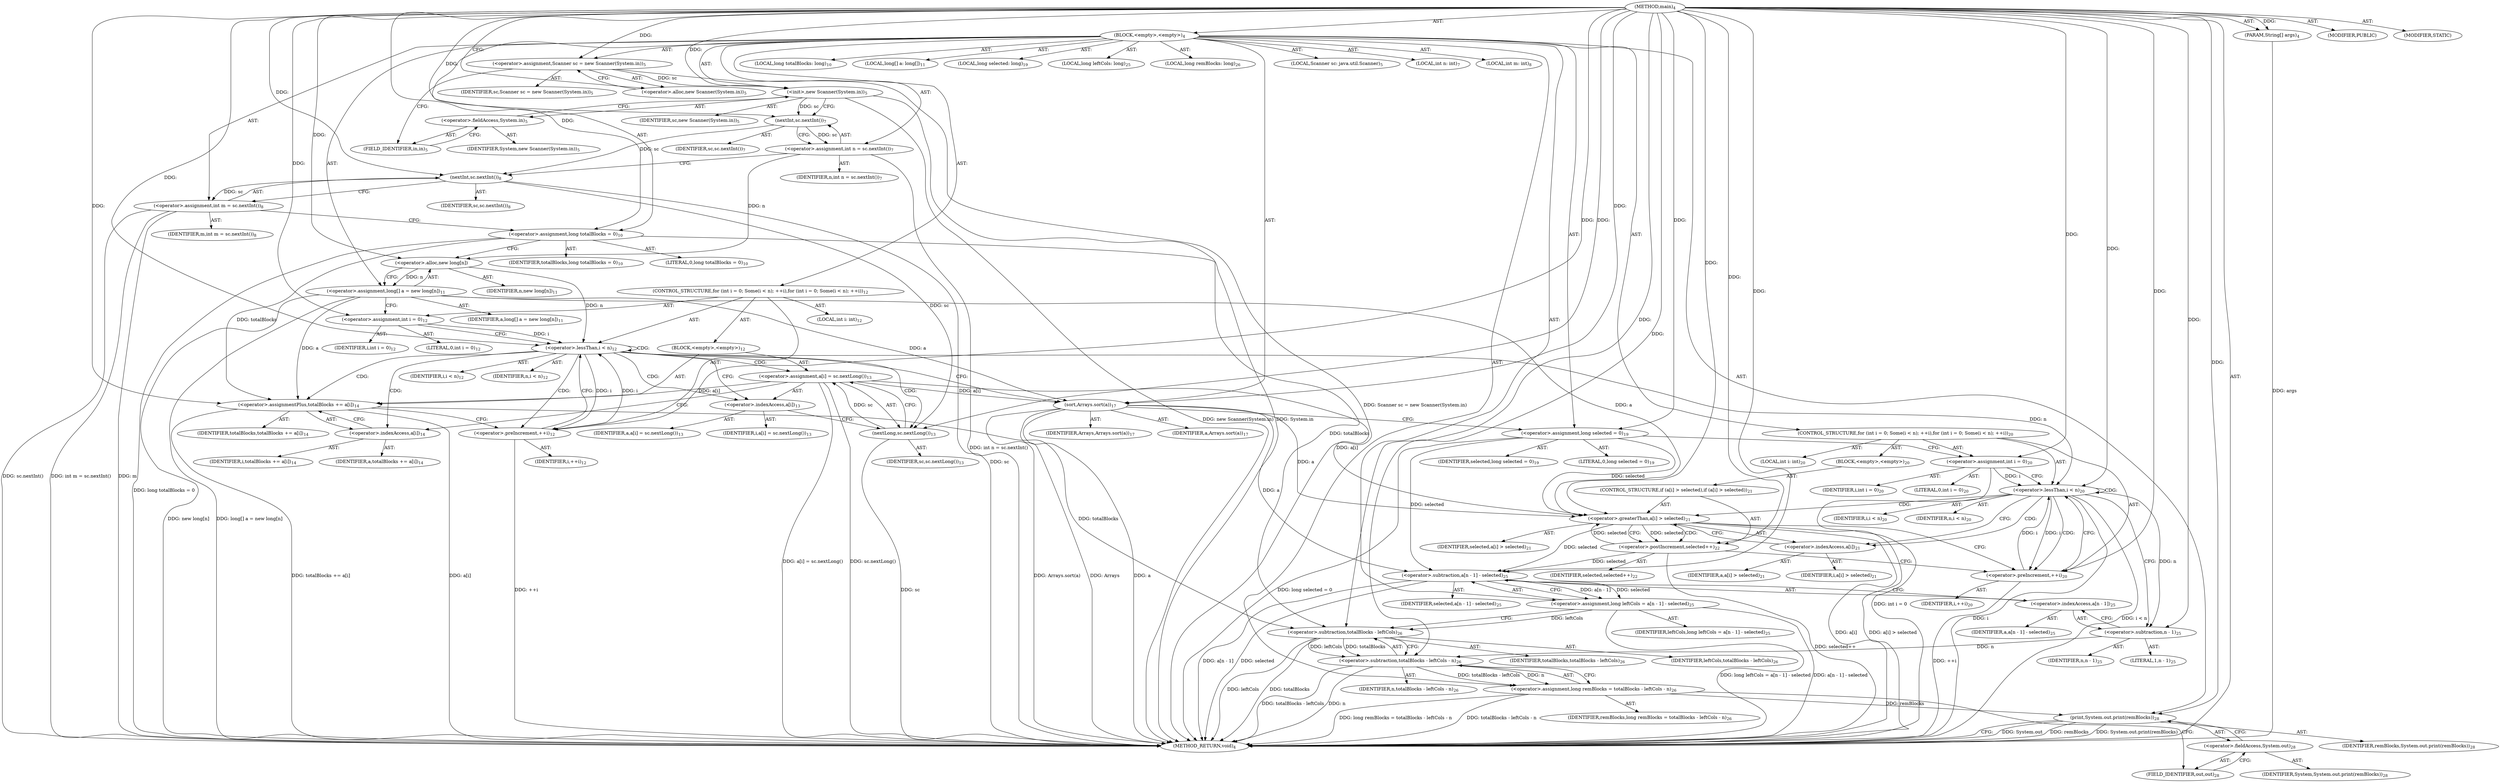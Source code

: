 digraph "main" {  
"19" [label = <(METHOD,main)<SUB>4</SUB>> ]
"20" [label = <(PARAM,String[] args)<SUB>4</SUB>> ]
"21" [label = <(BLOCK,&lt;empty&gt;,&lt;empty&gt;)<SUB>4</SUB>> ]
"4" [label = <(LOCAL,Scanner sc: java.util.Scanner)<SUB>5</SUB>> ]
"22" [label = <(&lt;operator&gt;.assignment,Scanner sc = new Scanner(System.in))<SUB>5</SUB>> ]
"23" [label = <(IDENTIFIER,sc,Scanner sc = new Scanner(System.in))<SUB>5</SUB>> ]
"24" [label = <(&lt;operator&gt;.alloc,new Scanner(System.in))<SUB>5</SUB>> ]
"25" [label = <(&lt;init&gt;,new Scanner(System.in))<SUB>5</SUB>> ]
"3" [label = <(IDENTIFIER,sc,new Scanner(System.in))<SUB>5</SUB>> ]
"26" [label = <(&lt;operator&gt;.fieldAccess,System.in)<SUB>5</SUB>> ]
"27" [label = <(IDENTIFIER,System,new Scanner(System.in))<SUB>5</SUB>> ]
"28" [label = <(FIELD_IDENTIFIER,in,in)<SUB>5</SUB>> ]
"29" [label = <(LOCAL,int n: int)<SUB>7</SUB>> ]
"30" [label = <(&lt;operator&gt;.assignment,int n = sc.nextInt())<SUB>7</SUB>> ]
"31" [label = <(IDENTIFIER,n,int n = sc.nextInt())<SUB>7</SUB>> ]
"32" [label = <(nextInt,sc.nextInt())<SUB>7</SUB>> ]
"33" [label = <(IDENTIFIER,sc,sc.nextInt())<SUB>7</SUB>> ]
"34" [label = <(LOCAL,int m: int)<SUB>8</SUB>> ]
"35" [label = <(&lt;operator&gt;.assignment,int m = sc.nextInt())<SUB>8</SUB>> ]
"36" [label = <(IDENTIFIER,m,int m = sc.nextInt())<SUB>8</SUB>> ]
"37" [label = <(nextInt,sc.nextInt())<SUB>8</SUB>> ]
"38" [label = <(IDENTIFIER,sc,sc.nextInt())<SUB>8</SUB>> ]
"39" [label = <(LOCAL,long totalBlocks: long)<SUB>10</SUB>> ]
"40" [label = <(&lt;operator&gt;.assignment,long totalBlocks = 0)<SUB>10</SUB>> ]
"41" [label = <(IDENTIFIER,totalBlocks,long totalBlocks = 0)<SUB>10</SUB>> ]
"42" [label = <(LITERAL,0,long totalBlocks = 0)<SUB>10</SUB>> ]
"43" [label = <(LOCAL,long[] a: long[])<SUB>11</SUB>> ]
"44" [label = <(&lt;operator&gt;.assignment,long[] a = new long[n])<SUB>11</SUB>> ]
"45" [label = <(IDENTIFIER,a,long[] a = new long[n])<SUB>11</SUB>> ]
"46" [label = <(&lt;operator&gt;.alloc,new long[n])> ]
"47" [label = <(IDENTIFIER,n,new long[n])<SUB>11</SUB>> ]
"48" [label = <(CONTROL_STRUCTURE,for (int i = 0; Some(i &lt; n); ++i),for (int i = 0; Some(i &lt; n); ++i))<SUB>12</SUB>> ]
"49" [label = <(LOCAL,int i: int)<SUB>12</SUB>> ]
"50" [label = <(&lt;operator&gt;.assignment,int i = 0)<SUB>12</SUB>> ]
"51" [label = <(IDENTIFIER,i,int i = 0)<SUB>12</SUB>> ]
"52" [label = <(LITERAL,0,int i = 0)<SUB>12</SUB>> ]
"53" [label = <(&lt;operator&gt;.lessThan,i &lt; n)<SUB>12</SUB>> ]
"54" [label = <(IDENTIFIER,i,i &lt; n)<SUB>12</SUB>> ]
"55" [label = <(IDENTIFIER,n,i &lt; n)<SUB>12</SUB>> ]
"56" [label = <(&lt;operator&gt;.preIncrement,++i)<SUB>12</SUB>> ]
"57" [label = <(IDENTIFIER,i,++i)<SUB>12</SUB>> ]
"58" [label = <(BLOCK,&lt;empty&gt;,&lt;empty&gt;)<SUB>12</SUB>> ]
"59" [label = <(&lt;operator&gt;.assignment,a[i] = sc.nextLong())<SUB>13</SUB>> ]
"60" [label = <(&lt;operator&gt;.indexAccess,a[i])<SUB>13</SUB>> ]
"61" [label = <(IDENTIFIER,a,a[i] = sc.nextLong())<SUB>13</SUB>> ]
"62" [label = <(IDENTIFIER,i,a[i] = sc.nextLong())<SUB>13</SUB>> ]
"63" [label = <(nextLong,sc.nextLong())<SUB>13</SUB>> ]
"64" [label = <(IDENTIFIER,sc,sc.nextLong())<SUB>13</SUB>> ]
"65" [label = <(&lt;operator&gt;.assignmentPlus,totalBlocks += a[i])<SUB>14</SUB>> ]
"66" [label = <(IDENTIFIER,totalBlocks,totalBlocks += a[i])<SUB>14</SUB>> ]
"67" [label = <(&lt;operator&gt;.indexAccess,a[i])<SUB>14</SUB>> ]
"68" [label = <(IDENTIFIER,a,totalBlocks += a[i])<SUB>14</SUB>> ]
"69" [label = <(IDENTIFIER,i,totalBlocks += a[i])<SUB>14</SUB>> ]
"70" [label = <(sort,Arrays.sort(a))<SUB>17</SUB>> ]
"71" [label = <(IDENTIFIER,Arrays,Arrays.sort(a))<SUB>17</SUB>> ]
"72" [label = <(IDENTIFIER,a,Arrays.sort(a))<SUB>17</SUB>> ]
"73" [label = <(LOCAL,long selected: long)<SUB>19</SUB>> ]
"74" [label = <(&lt;operator&gt;.assignment,long selected = 0)<SUB>19</SUB>> ]
"75" [label = <(IDENTIFIER,selected,long selected = 0)<SUB>19</SUB>> ]
"76" [label = <(LITERAL,0,long selected = 0)<SUB>19</SUB>> ]
"77" [label = <(CONTROL_STRUCTURE,for (int i = 0; Some(i &lt; n); ++i),for (int i = 0; Some(i &lt; n); ++i))<SUB>20</SUB>> ]
"78" [label = <(LOCAL,int i: int)<SUB>20</SUB>> ]
"79" [label = <(&lt;operator&gt;.assignment,int i = 0)<SUB>20</SUB>> ]
"80" [label = <(IDENTIFIER,i,int i = 0)<SUB>20</SUB>> ]
"81" [label = <(LITERAL,0,int i = 0)<SUB>20</SUB>> ]
"82" [label = <(&lt;operator&gt;.lessThan,i &lt; n)<SUB>20</SUB>> ]
"83" [label = <(IDENTIFIER,i,i &lt; n)<SUB>20</SUB>> ]
"84" [label = <(IDENTIFIER,n,i &lt; n)<SUB>20</SUB>> ]
"85" [label = <(&lt;operator&gt;.preIncrement,++i)<SUB>20</SUB>> ]
"86" [label = <(IDENTIFIER,i,++i)<SUB>20</SUB>> ]
"87" [label = <(BLOCK,&lt;empty&gt;,&lt;empty&gt;)<SUB>20</SUB>> ]
"88" [label = <(CONTROL_STRUCTURE,if (a[i] &gt; selected),if (a[i] &gt; selected))<SUB>21</SUB>> ]
"89" [label = <(&lt;operator&gt;.greaterThan,a[i] &gt; selected)<SUB>21</SUB>> ]
"90" [label = <(&lt;operator&gt;.indexAccess,a[i])<SUB>21</SUB>> ]
"91" [label = <(IDENTIFIER,a,a[i] &gt; selected)<SUB>21</SUB>> ]
"92" [label = <(IDENTIFIER,i,a[i] &gt; selected)<SUB>21</SUB>> ]
"93" [label = <(IDENTIFIER,selected,a[i] &gt; selected)<SUB>21</SUB>> ]
"94" [label = <(&lt;operator&gt;.postIncrement,selected++)<SUB>22</SUB>> ]
"95" [label = <(IDENTIFIER,selected,selected++)<SUB>22</SUB>> ]
"96" [label = <(LOCAL,long leftCols: long)<SUB>25</SUB>> ]
"97" [label = <(&lt;operator&gt;.assignment,long leftCols = a[n - 1] - selected)<SUB>25</SUB>> ]
"98" [label = <(IDENTIFIER,leftCols,long leftCols = a[n - 1] - selected)<SUB>25</SUB>> ]
"99" [label = <(&lt;operator&gt;.subtraction,a[n - 1] - selected)<SUB>25</SUB>> ]
"100" [label = <(&lt;operator&gt;.indexAccess,a[n - 1])<SUB>25</SUB>> ]
"101" [label = <(IDENTIFIER,a,a[n - 1] - selected)<SUB>25</SUB>> ]
"102" [label = <(&lt;operator&gt;.subtraction,n - 1)<SUB>25</SUB>> ]
"103" [label = <(IDENTIFIER,n,n - 1)<SUB>25</SUB>> ]
"104" [label = <(LITERAL,1,n - 1)<SUB>25</SUB>> ]
"105" [label = <(IDENTIFIER,selected,a[n - 1] - selected)<SUB>25</SUB>> ]
"106" [label = <(LOCAL,long remBlocks: long)<SUB>26</SUB>> ]
"107" [label = <(&lt;operator&gt;.assignment,long remBlocks = totalBlocks - leftCols - n)<SUB>26</SUB>> ]
"108" [label = <(IDENTIFIER,remBlocks,long remBlocks = totalBlocks - leftCols - n)<SUB>26</SUB>> ]
"109" [label = <(&lt;operator&gt;.subtraction,totalBlocks - leftCols - n)<SUB>26</SUB>> ]
"110" [label = <(&lt;operator&gt;.subtraction,totalBlocks - leftCols)<SUB>26</SUB>> ]
"111" [label = <(IDENTIFIER,totalBlocks,totalBlocks - leftCols)<SUB>26</SUB>> ]
"112" [label = <(IDENTIFIER,leftCols,totalBlocks - leftCols)<SUB>26</SUB>> ]
"113" [label = <(IDENTIFIER,n,totalBlocks - leftCols - n)<SUB>26</SUB>> ]
"114" [label = <(print,System.out.print(remBlocks))<SUB>28</SUB>> ]
"115" [label = <(&lt;operator&gt;.fieldAccess,System.out)<SUB>28</SUB>> ]
"116" [label = <(IDENTIFIER,System,System.out.print(remBlocks))<SUB>28</SUB>> ]
"117" [label = <(FIELD_IDENTIFIER,out,out)<SUB>28</SUB>> ]
"118" [label = <(IDENTIFIER,remBlocks,System.out.print(remBlocks))<SUB>28</SUB>> ]
"119" [label = <(MODIFIER,PUBLIC)> ]
"120" [label = <(MODIFIER,STATIC)> ]
"121" [label = <(METHOD_RETURN,void)<SUB>4</SUB>> ]
  "19" -> "20"  [ label = "AST: "] 
  "19" -> "21"  [ label = "AST: "] 
  "19" -> "119"  [ label = "AST: "] 
  "19" -> "120"  [ label = "AST: "] 
  "19" -> "121"  [ label = "AST: "] 
  "21" -> "4"  [ label = "AST: "] 
  "21" -> "22"  [ label = "AST: "] 
  "21" -> "25"  [ label = "AST: "] 
  "21" -> "29"  [ label = "AST: "] 
  "21" -> "30"  [ label = "AST: "] 
  "21" -> "34"  [ label = "AST: "] 
  "21" -> "35"  [ label = "AST: "] 
  "21" -> "39"  [ label = "AST: "] 
  "21" -> "40"  [ label = "AST: "] 
  "21" -> "43"  [ label = "AST: "] 
  "21" -> "44"  [ label = "AST: "] 
  "21" -> "48"  [ label = "AST: "] 
  "21" -> "70"  [ label = "AST: "] 
  "21" -> "73"  [ label = "AST: "] 
  "21" -> "74"  [ label = "AST: "] 
  "21" -> "77"  [ label = "AST: "] 
  "21" -> "96"  [ label = "AST: "] 
  "21" -> "97"  [ label = "AST: "] 
  "21" -> "106"  [ label = "AST: "] 
  "21" -> "107"  [ label = "AST: "] 
  "21" -> "114"  [ label = "AST: "] 
  "22" -> "23"  [ label = "AST: "] 
  "22" -> "24"  [ label = "AST: "] 
  "25" -> "3"  [ label = "AST: "] 
  "25" -> "26"  [ label = "AST: "] 
  "26" -> "27"  [ label = "AST: "] 
  "26" -> "28"  [ label = "AST: "] 
  "30" -> "31"  [ label = "AST: "] 
  "30" -> "32"  [ label = "AST: "] 
  "32" -> "33"  [ label = "AST: "] 
  "35" -> "36"  [ label = "AST: "] 
  "35" -> "37"  [ label = "AST: "] 
  "37" -> "38"  [ label = "AST: "] 
  "40" -> "41"  [ label = "AST: "] 
  "40" -> "42"  [ label = "AST: "] 
  "44" -> "45"  [ label = "AST: "] 
  "44" -> "46"  [ label = "AST: "] 
  "46" -> "47"  [ label = "AST: "] 
  "48" -> "49"  [ label = "AST: "] 
  "48" -> "50"  [ label = "AST: "] 
  "48" -> "53"  [ label = "AST: "] 
  "48" -> "56"  [ label = "AST: "] 
  "48" -> "58"  [ label = "AST: "] 
  "50" -> "51"  [ label = "AST: "] 
  "50" -> "52"  [ label = "AST: "] 
  "53" -> "54"  [ label = "AST: "] 
  "53" -> "55"  [ label = "AST: "] 
  "56" -> "57"  [ label = "AST: "] 
  "58" -> "59"  [ label = "AST: "] 
  "58" -> "65"  [ label = "AST: "] 
  "59" -> "60"  [ label = "AST: "] 
  "59" -> "63"  [ label = "AST: "] 
  "60" -> "61"  [ label = "AST: "] 
  "60" -> "62"  [ label = "AST: "] 
  "63" -> "64"  [ label = "AST: "] 
  "65" -> "66"  [ label = "AST: "] 
  "65" -> "67"  [ label = "AST: "] 
  "67" -> "68"  [ label = "AST: "] 
  "67" -> "69"  [ label = "AST: "] 
  "70" -> "71"  [ label = "AST: "] 
  "70" -> "72"  [ label = "AST: "] 
  "74" -> "75"  [ label = "AST: "] 
  "74" -> "76"  [ label = "AST: "] 
  "77" -> "78"  [ label = "AST: "] 
  "77" -> "79"  [ label = "AST: "] 
  "77" -> "82"  [ label = "AST: "] 
  "77" -> "85"  [ label = "AST: "] 
  "77" -> "87"  [ label = "AST: "] 
  "79" -> "80"  [ label = "AST: "] 
  "79" -> "81"  [ label = "AST: "] 
  "82" -> "83"  [ label = "AST: "] 
  "82" -> "84"  [ label = "AST: "] 
  "85" -> "86"  [ label = "AST: "] 
  "87" -> "88"  [ label = "AST: "] 
  "88" -> "89"  [ label = "AST: "] 
  "88" -> "94"  [ label = "AST: "] 
  "89" -> "90"  [ label = "AST: "] 
  "89" -> "93"  [ label = "AST: "] 
  "90" -> "91"  [ label = "AST: "] 
  "90" -> "92"  [ label = "AST: "] 
  "94" -> "95"  [ label = "AST: "] 
  "97" -> "98"  [ label = "AST: "] 
  "97" -> "99"  [ label = "AST: "] 
  "99" -> "100"  [ label = "AST: "] 
  "99" -> "105"  [ label = "AST: "] 
  "100" -> "101"  [ label = "AST: "] 
  "100" -> "102"  [ label = "AST: "] 
  "102" -> "103"  [ label = "AST: "] 
  "102" -> "104"  [ label = "AST: "] 
  "107" -> "108"  [ label = "AST: "] 
  "107" -> "109"  [ label = "AST: "] 
  "109" -> "110"  [ label = "AST: "] 
  "109" -> "113"  [ label = "AST: "] 
  "110" -> "111"  [ label = "AST: "] 
  "110" -> "112"  [ label = "AST: "] 
  "114" -> "115"  [ label = "AST: "] 
  "114" -> "118"  [ label = "AST: "] 
  "115" -> "116"  [ label = "AST: "] 
  "115" -> "117"  [ label = "AST: "] 
  "22" -> "28"  [ label = "CFG: "] 
  "25" -> "32"  [ label = "CFG: "] 
  "30" -> "37"  [ label = "CFG: "] 
  "35" -> "40"  [ label = "CFG: "] 
  "40" -> "46"  [ label = "CFG: "] 
  "44" -> "50"  [ label = "CFG: "] 
  "70" -> "74"  [ label = "CFG: "] 
  "74" -> "79"  [ label = "CFG: "] 
  "97" -> "110"  [ label = "CFG: "] 
  "107" -> "117"  [ label = "CFG: "] 
  "114" -> "121"  [ label = "CFG: "] 
  "24" -> "22"  [ label = "CFG: "] 
  "26" -> "25"  [ label = "CFG: "] 
  "32" -> "30"  [ label = "CFG: "] 
  "37" -> "35"  [ label = "CFG: "] 
  "46" -> "44"  [ label = "CFG: "] 
  "50" -> "53"  [ label = "CFG: "] 
  "53" -> "60"  [ label = "CFG: "] 
  "53" -> "70"  [ label = "CFG: "] 
  "56" -> "53"  [ label = "CFG: "] 
  "79" -> "82"  [ label = "CFG: "] 
  "82" -> "90"  [ label = "CFG: "] 
  "82" -> "102"  [ label = "CFG: "] 
  "85" -> "82"  [ label = "CFG: "] 
  "99" -> "97"  [ label = "CFG: "] 
  "109" -> "107"  [ label = "CFG: "] 
  "115" -> "114"  [ label = "CFG: "] 
  "28" -> "26"  [ label = "CFG: "] 
  "59" -> "67"  [ label = "CFG: "] 
  "65" -> "56"  [ label = "CFG: "] 
  "100" -> "99"  [ label = "CFG: "] 
  "110" -> "109"  [ label = "CFG: "] 
  "117" -> "115"  [ label = "CFG: "] 
  "60" -> "63"  [ label = "CFG: "] 
  "63" -> "59"  [ label = "CFG: "] 
  "67" -> "65"  [ label = "CFG: "] 
  "89" -> "94"  [ label = "CFG: "] 
  "89" -> "85"  [ label = "CFG: "] 
  "94" -> "85"  [ label = "CFG: "] 
  "102" -> "100"  [ label = "CFG: "] 
  "90" -> "89"  [ label = "CFG: "] 
  "19" -> "24"  [ label = "CFG: "] 
  "20" -> "121"  [ label = "DDG: args"] 
  "22" -> "121"  [ label = "DDG: Scanner sc = new Scanner(System.in)"] 
  "25" -> "121"  [ label = "DDG: System.in"] 
  "25" -> "121"  [ label = "DDG: new Scanner(System.in)"] 
  "30" -> "121"  [ label = "DDG: int n = sc.nextInt()"] 
  "35" -> "121"  [ label = "DDG: m"] 
  "37" -> "121"  [ label = "DDG: sc"] 
  "35" -> "121"  [ label = "DDG: sc.nextInt()"] 
  "35" -> "121"  [ label = "DDG: int m = sc.nextInt()"] 
  "40" -> "121"  [ label = "DDG: long totalBlocks = 0"] 
  "44" -> "121"  [ label = "DDG: new long[n]"] 
  "44" -> "121"  [ label = "DDG: long[] a = new long[n]"] 
  "70" -> "121"  [ label = "DDG: a"] 
  "70" -> "121"  [ label = "DDG: Arrays.sort(a)"] 
  "74" -> "121"  [ label = "DDG: long selected = 0"] 
  "79" -> "121"  [ label = "DDG: int i = 0"] 
  "82" -> "121"  [ label = "DDG: i"] 
  "82" -> "121"  [ label = "DDG: i &lt; n"] 
  "99" -> "121"  [ label = "DDG: a[n - 1]"] 
  "99" -> "121"  [ label = "DDG: selected"] 
  "97" -> "121"  [ label = "DDG: a[n - 1] - selected"] 
  "97" -> "121"  [ label = "DDG: long leftCols = a[n - 1] - selected"] 
  "110" -> "121"  [ label = "DDG: totalBlocks"] 
  "110" -> "121"  [ label = "DDG: leftCols"] 
  "109" -> "121"  [ label = "DDG: totalBlocks - leftCols"] 
  "109" -> "121"  [ label = "DDG: n"] 
  "107" -> "121"  [ label = "DDG: totalBlocks - leftCols - n"] 
  "107" -> "121"  [ label = "DDG: long remBlocks = totalBlocks - leftCols - n"] 
  "114" -> "121"  [ label = "DDG: System.out"] 
  "114" -> "121"  [ label = "DDG: remBlocks"] 
  "114" -> "121"  [ label = "DDG: System.out.print(remBlocks)"] 
  "89" -> "121"  [ label = "DDG: a[i]"] 
  "89" -> "121"  [ label = "DDG: a[i] &gt; selected"] 
  "94" -> "121"  [ label = "DDG: selected++"] 
  "85" -> "121"  [ label = "DDG: ++i"] 
  "63" -> "121"  [ label = "DDG: sc"] 
  "59" -> "121"  [ label = "DDG: sc.nextLong()"] 
  "59" -> "121"  [ label = "DDG: a[i] = sc.nextLong()"] 
  "65" -> "121"  [ label = "DDG: a[i]"] 
  "65" -> "121"  [ label = "DDG: totalBlocks += a[i]"] 
  "56" -> "121"  [ label = "DDG: ++i"] 
  "70" -> "121"  [ label = "DDG: Arrays"] 
  "19" -> "20"  [ label = "DDG: "] 
  "19" -> "22"  [ label = "DDG: "] 
  "32" -> "30"  [ label = "DDG: sc"] 
  "37" -> "35"  [ label = "DDG: sc"] 
  "19" -> "40"  [ label = "DDG: "] 
  "46" -> "44"  [ label = "DDG: n"] 
  "19" -> "74"  [ label = "DDG: "] 
  "99" -> "97"  [ label = "DDG: a[n - 1]"] 
  "99" -> "97"  [ label = "DDG: selected"] 
  "109" -> "107"  [ label = "DDG: totalBlocks - leftCols"] 
  "109" -> "107"  [ label = "DDG: n"] 
  "22" -> "25"  [ label = "DDG: sc"] 
  "19" -> "25"  [ label = "DDG: "] 
  "19" -> "50"  [ label = "DDG: "] 
  "19" -> "70"  [ label = "DDG: "] 
  "44" -> "70"  [ label = "DDG: a"] 
  "59" -> "70"  [ label = "DDG: a[i]"] 
  "19" -> "79"  [ label = "DDG: "] 
  "107" -> "114"  [ label = "DDG: remBlocks"] 
  "19" -> "114"  [ label = "DDG: "] 
  "25" -> "32"  [ label = "DDG: sc"] 
  "19" -> "32"  [ label = "DDG: "] 
  "32" -> "37"  [ label = "DDG: sc"] 
  "19" -> "37"  [ label = "DDG: "] 
  "30" -> "46"  [ label = "DDG: n"] 
  "19" -> "46"  [ label = "DDG: "] 
  "50" -> "53"  [ label = "DDG: i"] 
  "56" -> "53"  [ label = "DDG: i"] 
  "19" -> "53"  [ label = "DDG: "] 
  "46" -> "53"  [ label = "DDG: n"] 
  "53" -> "56"  [ label = "DDG: i"] 
  "19" -> "56"  [ label = "DDG: "] 
  "63" -> "59"  [ label = "DDG: sc"] 
  "44" -> "65"  [ label = "DDG: a"] 
  "59" -> "65"  [ label = "DDG: a[i]"] 
  "79" -> "82"  [ label = "DDG: i"] 
  "85" -> "82"  [ label = "DDG: i"] 
  "19" -> "82"  [ label = "DDG: "] 
  "53" -> "82"  [ label = "DDG: n"] 
  "82" -> "85"  [ label = "DDG: i"] 
  "19" -> "85"  [ label = "DDG: "] 
  "70" -> "99"  [ label = "DDG: a"] 
  "74" -> "99"  [ label = "DDG: selected"] 
  "89" -> "99"  [ label = "DDG: selected"] 
  "94" -> "99"  [ label = "DDG: selected"] 
  "19" -> "99"  [ label = "DDG: "] 
  "110" -> "109"  [ label = "DDG: totalBlocks"] 
  "110" -> "109"  [ label = "DDG: leftCols"] 
  "102" -> "109"  [ label = "DDG: n"] 
  "19" -> "109"  [ label = "DDG: "] 
  "40" -> "65"  [ label = "DDG: totalBlocks"] 
  "19" -> "65"  [ label = "DDG: "] 
  "40" -> "110"  [ label = "DDG: totalBlocks"] 
  "65" -> "110"  [ label = "DDG: totalBlocks"] 
  "19" -> "110"  [ label = "DDG: "] 
  "97" -> "110"  [ label = "DDG: leftCols"] 
  "37" -> "63"  [ label = "DDG: sc"] 
  "19" -> "63"  [ label = "DDG: "] 
  "70" -> "89"  [ label = "DDG: a"] 
  "44" -> "89"  [ label = "DDG: a"] 
  "59" -> "89"  [ label = "DDG: a[i]"] 
  "74" -> "89"  [ label = "DDG: selected"] 
  "94" -> "89"  [ label = "DDG: selected"] 
  "19" -> "89"  [ label = "DDG: "] 
  "89" -> "94"  [ label = "DDG: selected"] 
  "19" -> "94"  [ label = "DDG: "] 
  "82" -> "102"  [ label = "DDG: n"] 
  "19" -> "102"  [ label = "DDG: "] 
  "53" -> "60"  [ label = "CDG: "] 
  "53" -> "53"  [ label = "CDG: "] 
  "53" -> "56"  [ label = "CDG: "] 
  "53" -> "67"  [ label = "CDG: "] 
  "53" -> "63"  [ label = "CDG: "] 
  "53" -> "65"  [ label = "CDG: "] 
  "53" -> "59"  [ label = "CDG: "] 
  "82" -> "89"  [ label = "CDG: "] 
  "82" -> "85"  [ label = "CDG: "] 
  "82" -> "82"  [ label = "CDG: "] 
  "82" -> "90"  [ label = "CDG: "] 
  "89" -> "94"  [ label = "CDG: "] 
}

